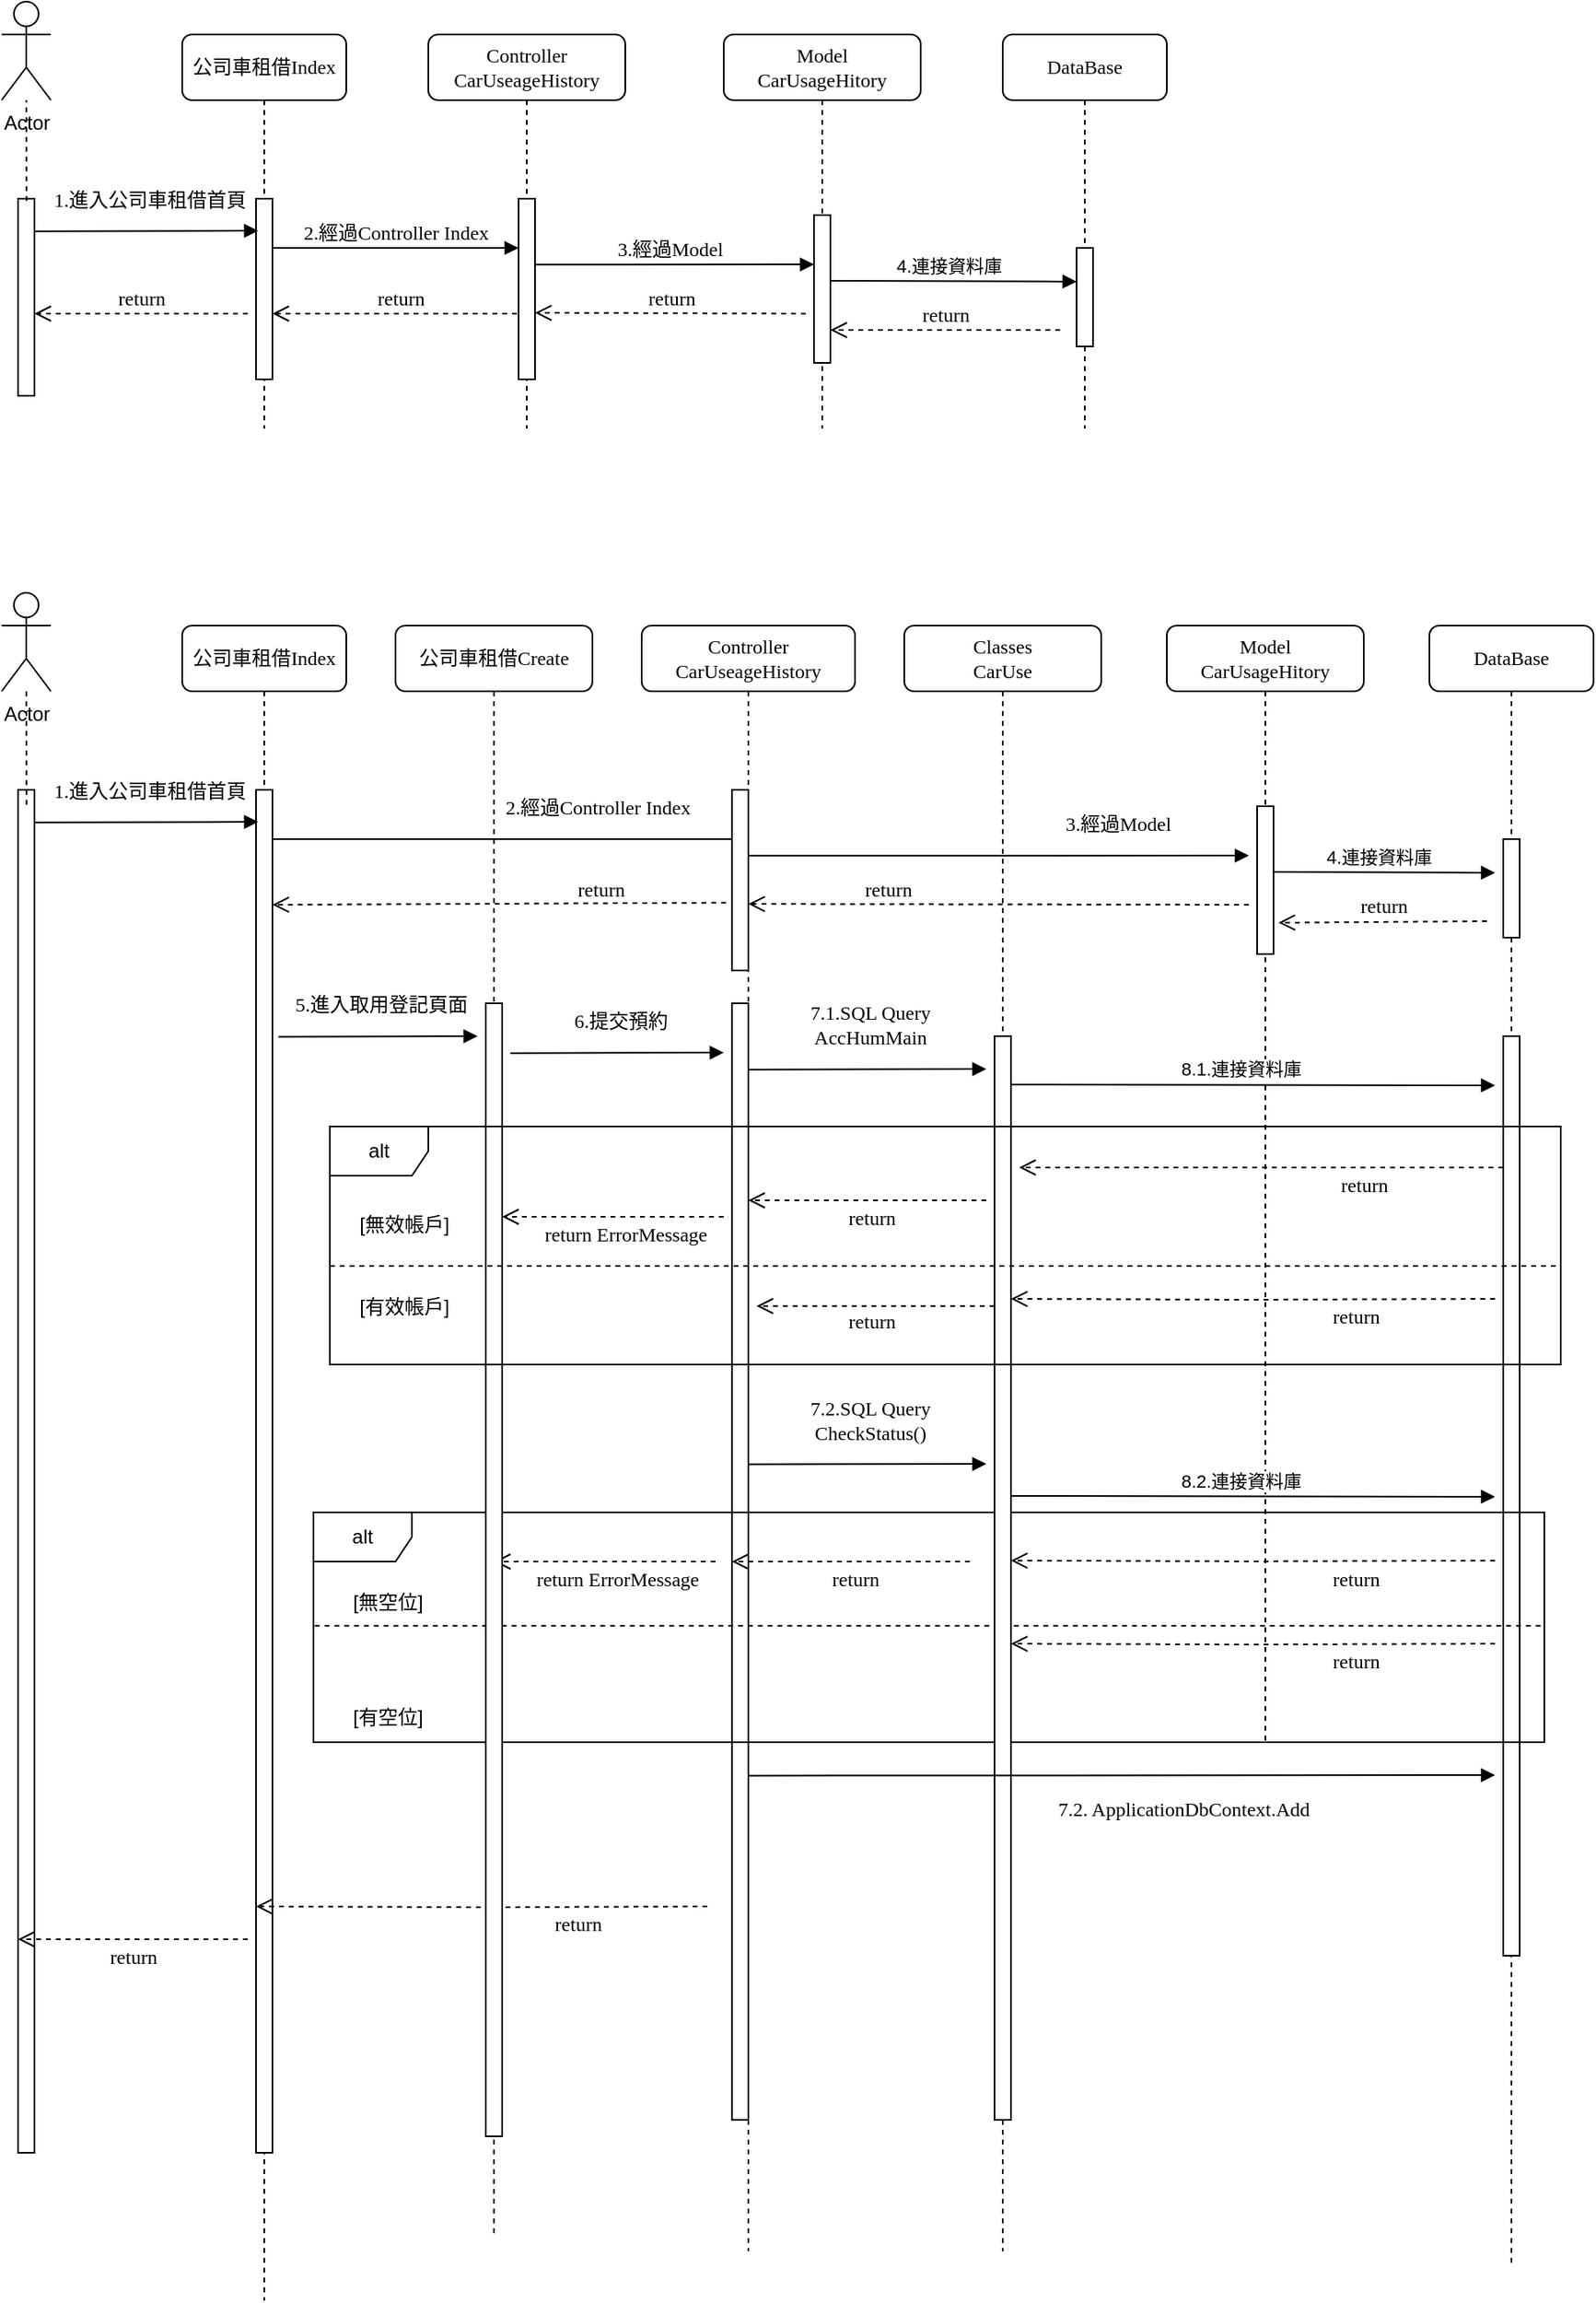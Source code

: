 <mxfile version="21.5.2" type="github">
  <diagram name="Page-1" id="13e1069c-82ec-6db2-03f1-153e76fe0fe0">
    <mxGraphModel dx="1313" dy="781" grid="1" gridSize="10" guides="1" tooltips="1" connect="1" arrows="1" fold="1" page="1" pageScale="1" pageWidth="1169" pageHeight="827" background="none" math="0" shadow="0">
      <root>
        <mxCell id="0" />
        <mxCell id="1" parent="0" />
        <mxCell id="7baba1c4bc27f4b0-2" value="公司車租借Index" style="shape=umlLifeline;perimeter=lifelinePerimeter;whiteSpace=wrap;html=1;container=1;collapsible=0;recursiveResize=0;outlineConnect=0;rounded=1;shadow=0;comic=0;labelBackgroundColor=none;strokeWidth=1;fontFamily=Verdana;fontSize=12;align=center;" parent="1" vertex="1">
          <mxGeometry x="240" y="30" width="100" height="240" as="geometry" />
        </mxCell>
        <mxCell id="7baba1c4bc27f4b0-10" value="" style="html=1;points=[];perimeter=orthogonalPerimeter;rounded=0;shadow=0;comic=0;labelBackgroundColor=none;strokeWidth=1;fontFamily=Verdana;fontSize=12;align=center;" parent="7baba1c4bc27f4b0-2" vertex="1">
          <mxGeometry x="45" y="100" width="10" height="110" as="geometry" />
        </mxCell>
        <mxCell id="7baba1c4bc27f4b0-14" value="2.經過Controller Index" style="html=1;verticalAlign=bottom;endArrow=block;entryX=0;entryY=0;labelBackgroundColor=none;fontFamily=Verdana;fontSize=12;edgeStyle=elbowEdgeStyle;elbow=vertical;" parent="7baba1c4bc27f4b0-2" edge="1">
          <mxGeometry relative="1" as="geometry">
            <mxPoint x="55" y="130" as="sourcePoint" />
            <mxPoint x="205" y="130.0" as="targetPoint" />
            <mxPoint as="offset" />
          </mxGeometry>
        </mxCell>
        <mxCell id="CgW-vPD1ngV3lKJaUCEp-12" value="return" style="html=1;verticalAlign=bottom;endArrow=open;dashed=1;endSize=8;labelBackgroundColor=none;fontFamily=Verdana;fontSize=12;" edge="1" parent="7baba1c4bc27f4b0-2">
          <mxGeometry relative="1" as="geometry">
            <mxPoint x="55" y="170" as="targetPoint" />
            <mxPoint x="210" y="170" as="sourcePoint" />
          </mxGeometry>
        </mxCell>
        <mxCell id="7baba1c4bc27f4b0-7" value="DataBase" style="shape=umlLifeline;perimeter=lifelinePerimeter;whiteSpace=wrap;html=1;container=1;collapsible=0;recursiveResize=0;outlineConnect=0;rounded=1;shadow=0;comic=0;labelBackgroundColor=none;strokeWidth=1;fontFamily=Verdana;fontSize=12;align=center;" parent="1" vertex="1">
          <mxGeometry x="740" y="30" width="100" height="240" as="geometry" />
        </mxCell>
        <mxCell id="CgW-vPD1ngV3lKJaUCEp-9" value="" style="html=1;points=[];perimeter=orthogonalPerimeter;rounded=0;shadow=0;comic=0;labelBackgroundColor=none;strokeColor=#000000;strokeWidth=1;fillColor=#FFFFFF;fontFamily=Verdana;fontSize=12;fontColor=#000000;align=center;" vertex="1" parent="7baba1c4bc27f4b0-7">
          <mxGeometry x="45" y="130" width="10" height="60" as="geometry" />
        </mxCell>
        <mxCell id="7baba1c4bc27f4b0-27" value="return" style="html=1;verticalAlign=bottom;endArrow=open;dashed=1;endSize=8;labelBackgroundColor=none;fontFamily=Verdana;fontSize=12;" parent="7baba1c4bc27f4b0-7" edge="1">
          <mxGeometry relative="1" as="geometry">
            <mxPoint x="-105" y="180" as="targetPoint" />
            <mxPoint x="35" y="180" as="sourcePoint" />
            <mxPoint as="offset" />
          </mxGeometry>
        </mxCell>
        <mxCell id="7baba1c4bc27f4b0-11" value="1.進入公司車租借首頁" style="html=1;verticalAlign=bottom;endArrow=block;labelBackgroundColor=none;fontFamily=Verdana;fontSize=12;edgeStyle=elbowEdgeStyle;elbow=vertical;exitX=1.32;exitY=0.127;exitDx=0;exitDy=0;exitPerimeter=0;" parent="1" edge="1">
          <mxGeometry x="0.025" y="10" relative="1" as="geometry">
            <mxPoint x="150.0" y="149.85" as="sourcePoint" />
            <mxPoint x="286.3" y="149.5" as="targetPoint" />
            <mxPoint as="offset" />
          </mxGeometry>
        </mxCell>
        <mxCell id="CgW-vPD1ngV3lKJaUCEp-1" value="Actor" style="shape=umlActor;verticalLabelPosition=bottom;verticalAlign=top;html=1;outlineConnect=0;" vertex="1" parent="1">
          <mxGeometry x="130" y="10" width="30" height="60" as="geometry" />
        </mxCell>
        <mxCell id="CgW-vPD1ngV3lKJaUCEp-2" value="" style="html=1;points=[];perimeter=orthogonalPerimeter;rounded=0;shadow=0;comic=0;labelBackgroundColor=none;strokeWidth=1;fontFamily=Verdana;fontSize=12;align=center;" vertex="1" parent="1">
          <mxGeometry x="140" y="130" width="10" height="120" as="geometry" />
        </mxCell>
        <mxCell id="CgW-vPD1ngV3lKJaUCEp-5" value="Model&lt;br&gt;CarUsageHitory" style="shape=umlLifeline;perimeter=lifelinePerimeter;whiteSpace=wrap;html=1;container=1;collapsible=0;recursiveResize=0;outlineConnect=0;rounded=1;shadow=0;comic=0;labelBackgroundColor=none;strokeWidth=1;fontFamily=Verdana;fontSize=12;align=center;" vertex="1" parent="1">
          <mxGeometry x="570" y="30" width="120" height="240" as="geometry" />
        </mxCell>
        <mxCell id="CgW-vPD1ngV3lKJaUCEp-7" value="3.經過Model" style="html=1;verticalAlign=bottom;endArrow=block;labelBackgroundColor=none;fontFamily=Verdana;fontSize=12;edgeStyle=elbowEdgeStyle;elbow=vertical;exitX=0.9;exitY=0.237;exitDx=0;exitDy=0;exitPerimeter=0;" edge="1" parent="CgW-vPD1ngV3lKJaUCEp-5">
          <mxGeometry relative="1" as="geometry">
            <mxPoint x="-121" y="140.18" as="sourcePoint" />
            <mxPoint x="55" y="140" as="targetPoint" />
            <Array as="points">
              <mxPoint x="-25" y="140" />
            </Array>
          </mxGeometry>
        </mxCell>
        <mxCell id="CgW-vPD1ngV3lKJaUCEp-6" value="" style="html=1;points=[];perimeter=orthogonalPerimeter;rounded=0;shadow=0;comic=0;labelBackgroundColor=none;strokeWidth=1;fontFamily=Verdana;fontSize=12;align=center;" vertex="1" parent="CgW-vPD1ngV3lKJaUCEp-5">
          <mxGeometry x="55" y="110" width="10" height="90" as="geometry" />
        </mxCell>
        <mxCell id="CgW-vPD1ngV3lKJaUCEp-13" value="" style="endArrow=none;dashed=1;html=1;rounded=0;exitX=0.52;exitY=0.011;exitDx=0;exitDy=0;exitPerimeter=0;" edge="1" parent="1" source="CgW-vPD1ngV3lKJaUCEp-2" target="CgW-vPD1ngV3lKJaUCEp-1">
          <mxGeometry width="50" height="50" relative="1" as="geometry">
            <mxPoint x="140" y="130" as="sourcePoint" />
            <mxPoint x="143" y="80" as="targetPoint" />
          </mxGeometry>
        </mxCell>
        <mxCell id="CgW-vPD1ngV3lKJaUCEp-3" value="Controller&lt;br&gt;CarUseageHistory" style="shape=umlLifeline;perimeter=lifelinePerimeter;whiteSpace=wrap;html=1;container=1;collapsible=0;recursiveResize=0;outlineConnect=0;rounded=1;shadow=0;comic=0;labelBackgroundColor=none;strokeWidth=1;fontFamily=Verdana;fontSize=12;align=center;" vertex="1" parent="1">
          <mxGeometry x="390" y="30" width="120" height="240" as="geometry" />
        </mxCell>
        <mxCell id="CgW-vPD1ngV3lKJaUCEp-11" value="return" style="html=1;verticalAlign=bottom;endArrow=open;dashed=1;endSize=8;labelBackgroundColor=none;fontFamily=Verdana;fontSize=12;" edge="1" parent="CgW-vPD1ngV3lKJaUCEp-3">
          <mxGeometry relative="1" as="geometry">
            <mxPoint x="65" y="169.5" as="targetPoint" />
            <mxPoint x="230" y="170" as="sourcePoint" />
          </mxGeometry>
        </mxCell>
        <mxCell id="CgW-vPD1ngV3lKJaUCEp-4" value="" style="html=1;points=[];perimeter=orthogonalPerimeter;rounded=0;shadow=0;comic=0;labelBackgroundColor=none;strokeWidth=1;fontFamily=Verdana;fontSize=12;align=center;" vertex="1" parent="CgW-vPD1ngV3lKJaUCEp-3">
          <mxGeometry x="55" y="100" width="10" height="110" as="geometry" />
        </mxCell>
        <mxCell id="CgW-vPD1ngV3lKJaUCEp-8" value="" style="html=1;verticalAlign=bottom;endArrow=block;labelBackgroundColor=none;fontFamily=Verdana;fontSize=12;edgeStyle=elbowEdgeStyle;elbow=vertical;exitX=0.9;exitY=0.237;exitDx=0;exitDy=0;exitPerimeter=0;" edge="1" parent="1">
          <mxGeometry relative="1" as="geometry">
            <mxPoint x="635.5" y="180" as="sourcePoint" />
            <mxPoint x="785" y="180.5" as="targetPoint" />
          </mxGeometry>
        </mxCell>
        <mxCell id="CgW-vPD1ngV3lKJaUCEp-15" value="4.連接資料庫" style="edgeLabel;html=1;align=center;verticalAlign=middle;resizable=0;points=[];" vertex="1" connectable="0" parent="CgW-vPD1ngV3lKJaUCEp-8">
          <mxGeometry x="-0.049" y="2" relative="1" as="geometry">
            <mxPoint y="-8" as="offset" />
          </mxGeometry>
        </mxCell>
        <mxCell id="CgW-vPD1ngV3lKJaUCEp-36" value="公司車租借Index" style="shape=umlLifeline;perimeter=lifelinePerimeter;whiteSpace=wrap;html=1;container=1;collapsible=0;recursiveResize=0;outlineConnect=0;rounded=1;shadow=0;comic=0;labelBackgroundColor=none;strokeWidth=1;fontFamily=Verdana;fontSize=12;align=center;" vertex="1" parent="1">
          <mxGeometry x="240" y="390" width="100" height="1020" as="geometry" />
        </mxCell>
        <mxCell id="CgW-vPD1ngV3lKJaUCEp-38" value="2.經過Controller Index" style="html=1;verticalAlign=bottom;endArrow=block;labelBackgroundColor=none;fontFamily=Verdana;fontSize=12;edgeStyle=elbowEdgeStyle;elbow=vertical;" edge="1" parent="CgW-vPD1ngV3lKJaUCEp-36" target="CgW-vPD1ngV3lKJaUCEp-50">
          <mxGeometry x="0.366" y="10" relative="1" as="geometry">
            <mxPoint x="55" y="130" as="sourcePoint" />
            <mxPoint x="205" y="130.0" as="targetPoint" />
            <mxPoint as="offset" />
          </mxGeometry>
        </mxCell>
        <mxCell id="CgW-vPD1ngV3lKJaUCEp-39" value="return" style="html=1;verticalAlign=bottom;endArrow=open;dashed=1;endSize=8;labelBackgroundColor=none;fontFamily=Verdana;fontSize=12;exitX=-0.36;exitY=0.625;exitDx=0;exitDy=0;exitPerimeter=0;" edge="1" parent="CgW-vPD1ngV3lKJaUCEp-36" source="CgW-vPD1ngV3lKJaUCEp-52">
          <mxGeometry x="-0.451" y="1" relative="1" as="geometry">
            <mxPoint x="55" y="170" as="targetPoint" />
            <mxPoint x="210" y="170" as="sourcePoint" />
            <mxPoint as="offset" />
          </mxGeometry>
        </mxCell>
        <mxCell id="CgW-vPD1ngV3lKJaUCEp-37" value="" style="html=1;points=[];perimeter=orthogonalPerimeter;rounded=0;shadow=0;comic=0;labelBackgroundColor=none;strokeWidth=1;fontFamily=Verdana;fontSize=12;align=center;" vertex="1" parent="CgW-vPD1ngV3lKJaUCEp-36">
          <mxGeometry x="45" y="100" width="10" height="830" as="geometry" />
        </mxCell>
        <mxCell id="CgW-vPD1ngV3lKJaUCEp-40" value="DataBase" style="shape=umlLifeline;perimeter=lifelinePerimeter;whiteSpace=wrap;html=1;container=1;collapsible=0;recursiveResize=0;outlineConnect=0;rounded=1;shadow=0;comic=0;labelBackgroundColor=none;strokeWidth=1;fontFamily=Verdana;fontSize=12;align=center;" vertex="1" parent="1">
          <mxGeometry x="1000" y="390" width="100" height="1000" as="geometry" />
        </mxCell>
        <mxCell id="CgW-vPD1ngV3lKJaUCEp-41" value="" style="html=1;points=[];perimeter=orthogonalPerimeter;rounded=0;shadow=0;comic=0;labelBackgroundColor=none;strokeColor=#000000;strokeWidth=1;fillColor=#FFFFFF;fontFamily=Verdana;fontSize=12;fontColor=#000000;align=center;" vertex="1" parent="CgW-vPD1ngV3lKJaUCEp-40">
          <mxGeometry x="45" y="130" width="10" height="60" as="geometry" />
        </mxCell>
        <mxCell id="CgW-vPD1ngV3lKJaUCEp-42" value="return" style="html=1;verticalAlign=bottom;endArrow=open;dashed=1;endSize=8;labelBackgroundColor=none;fontFamily=Verdana;fontSize=12;entryX=1.303;entryY=0.788;entryDx=0;entryDy=0;entryPerimeter=0;" edge="1" parent="CgW-vPD1ngV3lKJaUCEp-40" target="CgW-vPD1ngV3lKJaUCEp-48">
          <mxGeometry relative="1" as="geometry">
            <mxPoint x="-105" y="180" as="targetPoint" />
            <mxPoint x="35" y="180" as="sourcePoint" />
            <mxPoint as="offset" />
          </mxGeometry>
        </mxCell>
        <mxCell id="CgW-vPD1ngV3lKJaUCEp-69" value="" style="html=1;points=[];perimeter=orthogonalPerimeter;rounded=0;shadow=0;comic=0;labelBackgroundColor=none;strokeColor=#000000;strokeWidth=1;fillColor=#FFFFFF;fontFamily=Verdana;fontSize=12;fontColor=#000000;align=center;" vertex="1" parent="CgW-vPD1ngV3lKJaUCEp-40">
          <mxGeometry x="45" y="250" width="10" height="560" as="geometry" />
        </mxCell>
        <mxCell id="CgW-vPD1ngV3lKJaUCEp-43" value="1.進入公司車租借首頁" style="html=1;verticalAlign=bottom;endArrow=block;labelBackgroundColor=none;fontFamily=Verdana;fontSize=12;edgeStyle=elbowEdgeStyle;elbow=vertical;exitX=1.32;exitY=0.127;exitDx=0;exitDy=0;exitPerimeter=0;" edge="1" parent="1">
          <mxGeometry x="0.025" y="10" relative="1" as="geometry">
            <mxPoint x="150.0" y="509.85" as="sourcePoint" />
            <mxPoint x="286.3" y="509.5" as="targetPoint" />
            <mxPoint as="offset" />
          </mxGeometry>
        </mxCell>
        <mxCell id="CgW-vPD1ngV3lKJaUCEp-44" value="Actor" style="shape=umlActor;verticalLabelPosition=bottom;verticalAlign=top;html=1;outlineConnect=0;" vertex="1" parent="1">
          <mxGeometry x="130" y="370" width="30" height="60" as="geometry" />
        </mxCell>
        <mxCell id="CgW-vPD1ngV3lKJaUCEp-45" value="" style="html=1;points=[];perimeter=orthogonalPerimeter;rounded=0;shadow=0;comic=0;labelBackgroundColor=none;strokeWidth=1;fontFamily=Verdana;fontSize=12;align=center;" vertex="1" parent="1">
          <mxGeometry x="140" y="490" width="10" height="830" as="geometry" />
        </mxCell>
        <mxCell id="CgW-vPD1ngV3lKJaUCEp-46" value="Model&lt;br&gt;CarUsageHitory" style="shape=umlLifeline;perimeter=lifelinePerimeter;whiteSpace=wrap;html=1;container=1;collapsible=0;recursiveResize=0;outlineConnect=0;rounded=1;shadow=0;comic=0;labelBackgroundColor=none;strokeWidth=1;fontFamily=Verdana;fontSize=12;align=center;" vertex="1" parent="1">
          <mxGeometry x="840" y="390" width="120" height="680" as="geometry" />
        </mxCell>
        <mxCell id="CgW-vPD1ngV3lKJaUCEp-53" value="" style="html=1;verticalAlign=bottom;endArrow=block;labelBackgroundColor=none;fontFamily=Verdana;fontSize=12;edgeStyle=elbowEdgeStyle;elbow=vertical;exitX=0.9;exitY=0.237;exitDx=0;exitDy=0;exitPerimeter=0;" edge="1" parent="CgW-vPD1ngV3lKJaUCEp-46">
          <mxGeometry relative="1" as="geometry">
            <mxPoint x="65" y="150" as="sourcePoint" />
            <mxPoint x="200" y="151" as="targetPoint" />
          </mxGeometry>
        </mxCell>
        <mxCell id="CgW-vPD1ngV3lKJaUCEp-54" value="4.連接資料庫" style="edgeLabel;html=1;align=center;verticalAlign=middle;resizable=0;points=[];" vertex="1" connectable="0" parent="CgW-vPD1ngV3lKJaUCEp-53">
          <mxGeometry x="-0.049" y="2" relative="1" as="geometry">
            <mxPoint y="-8" as="offset" />
          </mxGeometry>
        </mxCell>
        <mxCell id="CgW-vPD1ngV3lKJaUCEp-48" value="" style="html=1;points=[];perimeter=orthogonalPerimeter;rounded=0;shadow=0;comic=0;labelBackgroundColor=none;strokeWidth=1;fontFamily=Verdana;fontSize=12;align=center;" vertex="1" parent="CgW-vPD1ngV3lKJaUCEp-46">
          <mxGeometry x="55" y="110" width="10" height="90" as="geometry" />
        </mxCell>
        <mxCell id="CgW-vPD1ngV3lKJaUCEp-49" value="" style="endArrow=none;dashed=1;html=1;rounded=0;exitX=0.52;exitY=0.011;exitDx=0;exitDy=0;exitPerimeter=0;" edge="1" parent="1" source="CgW-vPD1ngV3lKJaUCEp-45" target="CgW-vPD1ngV3lKJaUCEp-44">
          <mxGeometry width="50" height="50" relative="1" as="geometry">
            <mxPoint x="140" y="490" as="sourcePoint" />
            <mxPoint x="143" y="440" as="targetPoint" />
          </mxGeometry>
        </mxCell>
        <mxCell id="CgW-vPD1ngV3lKJaUCEp-50" value="Controller&lt;br&gt;CarUseageHistory" style="shape=umlLifeline;perimeter=lifelinePerimeter;whiteSpace=wrap;html=1;container=1;collapsible=0;recursiveResize=0;outlineConnect=0;rounded=1;shadow=0;comic=0;labelBackgroundColor=none;strokeWidth=1;fontFamily=Verdana;fontSize=12;align=center;" vertex="1" parent="1">
          <mxGeometry x="520" y="390" width="130" height="990" as="geometry" />
        </mxCell>
        <mxCell id="CgW-vPD1ngV3lKJaUCEp-52" value="" style="html=1;points=[];perimeter=orthogonalPerimeter;rounded=0;shadow=0;comic=0;labelBackgroundColor=none;strokeWidth=1;fontFamily=Verdana;fontSize=12;align=center;" vertex="1" parent="CgW-vPD1ngV3lKJaUCEp-50">
          <mxGeometry x="55" y="100" width="10" height="110" as="geometry" />
        </mxCell>
        <mxCell id="CgW-vPD1ngV3lKJaUCEp-60" value="" style="html=1;points=[];perimeter=orthogonalPerimeter;rounded=0;shadow=0;comic=0;labelBackgroundColor=none;strokeWidth=1;fontFamily=Verdana;fontSize=12;align=center;" vertex="1" parent="CgW-vPD1ngV3lKJaUCEp-50">
          <mxGeometry x="55" y="230" width="10" height="680" as="geometry" />
        </mxCell>
        <mxCell id="CgW-vPD1ngV3lKJaUCEp-64" value="3.經過Model" style="html=1;verticalAlign=bottom;endArrow=block;labelBackgroundColor=none;fontFamily=Verdana;fontSize=12;edgeStyle=elbowEdgeStyle;elbow=vertical;exitX=1.121;exitY=0.358;exitDx=0;exitDy=0;exitPerimeter=0;" edge="1" parent="CgW-vPD1ngV3lKJaUCEp-50">
          <mxGeometry x="0.475" y="10" relative="1" as="geometry">
            <mxPoint x="65" y="140.18" as="sourcePoint" />
            <mxPoint x="370" y="140" as="targetPoint" />
            <Array as="points" />
            <mxPoint as="offset" />
          </mxGeometry>
        </mxCell>
        <mxCell id="CgW-vPD1ngV3lKJaUCEp-55" value="公司車租借Create" style="shape=umlLifeline;perimeter=lifelinePerimeter;whiteSpace=wrap;html=1;container=1;collapsible=0;recursiveResize=0;outlineConnect=0;rounded=1;shadow=0;comic=0;labelBackgroundColor=none;strokeWidth=1;fontFamily=Verdana;fontSize=12;align=center;" vertex="1" parent="1">
          <mxGeometry x="370" y="390" width="120" height="980" as="geometry" />
        </mxCell>
        <mxCell id="CgW-vPD1ngV3lKJaUCEp-84" value="return" style="html=1;verticalAlign=bottom;endArrow=open;dashed=1;endSize=8;labelBackgroundColor=none;fontFamily=Verdana;fontSize=12;" edge="1" parent="CgW-vPD1ngV3lKJaUCEp-55">
          <mxGeometry x="-0.424" y="20" relative="1" as="geometry">
            <mxPoint x="-85" y="780" as="targetPoint" />
            <mxPoint x="190" y="780" as="sourcePoint" />
            <mxPoint as="offset" />
            <Array as="points">
              <mxPoint x="60" y="780.5" />
            </Array>
          </mxGeometry>
        </mxCell>
        <mxCell id="CgW-vPD1ngV3lKJaUCEp-87" value="alt" style="shape=umlFrame;whiteSpace=wrap;html=1;pointerEvents=0;" vertex="1" parent="CgW-vPD1ngV3lKJaUCEp-55">
          <mxGeometry x="-50" y="540" width="750" height="140" as="geometry" />
        </mxCell>
        <mxCell id="CgW-vPD1ngV3lKJaUCEp-90" value="" style="endArrow=none;dashed=1;html=1;rounded=0;exitX=0.001;exitY=0.494;exitDx=0;exitDy=0;exitPerimeter=0;entryX=0.999;entryY=0.494;entryDx=0;entryDy=0;entryPerimeter=0;" edge="1" parent="CgW-vPD1ngV3lKJaUCEp-55" source="CgW-vPD1ngV3lKJaUCEp-87" target="CgW-vPD1ngV3lKJaUCEp-87">
          <mxGeometry width="50" height="50" relative="1" as="geometry">
            <mxPoint x="-25.0" y="540.0" as="sourcePoint" />
            <mxPoint x="700" y="540" as="targetPoint" />
          </mxGeometry>
        </mxCell>
        <mxCell id="CgW-vPD1ngV3lKJaUCEp-89" value="[無空位]" style="text;html=1;align=center;verticalAlign=middle;resizable=0;points=[];autosize=1;strokeColor=none;fillColor=none;" vertex="1" parent="CgW-vPD1ngV3lKJaUCEp-55">
          <mxGeometry x="-40" y="580" width="70" height="30" as="geometry" />
        </mxCell>
        <mxCell id="CgW-vPD1ngV3lKJaUCEp-91" value="[有空位]" style="text;html=1;align=center;verticalAlign=middle;resizable=0;points=[];autosize=1;strokeColor=none;fillColor=none;" vertex="1" parent="CgW-vPD1ngV3lKJaUCEp-55">
          <mxGeometry x="-40" y="650" width="70" height="30" as="geometry" />
        </mxCell>
        <mxCell id="CgW-vPD1ngV3lKJaUCEp-98" value="return" style="html=1;verticalAlign=bottom;endArrow=open;dashed=1;endSize=8;labelBackgroundColor=none;fontFamily=Verdana;fontSize=12;" edge="1" parent="CgW-vPD1ngV3lKJaUCEp-55">
          <mxGeometry x="-0.035" y="20" relative="1" as="geometry">
            <mxPoint x="205" y="570" as="targetPoint" />
            <mxPoint x="350" y="570" as="sourcePoint" />
            <mxPoint as="offset" />
          </mxGeometry>
        </mxCell>
        <mxCell id="CgW-vPD1ngV3lKJaUCEp-99" value="return ErrorMessage" style="html=1;verticalAlign=bottom;endArrow=open;dashed=1;endSize=8;labelBackgroundColor=none;fontFamily=Verdana;fontSize=12;" edge="1" parent="CgW-vPD1ngV3lKJaUCEp-55">
          <mxGeometry x="-0.111" y="20" relative="1" as="geometry">
            <mxPoint x="60" y="570" as="targetPoint" />
            <mxPoint x="195" y="570" as="sourcePoint" />
            <mxPoint as="offset" />
          </mxGeometry>
        </mxCell>
        <mxCell id="CgW-vPD1ngV3lKJaUCEp-56" value="" style="html=1;points=[];perimeter=orthogonalPerimeter;rounded=0;shadow=0;comic=0;labelBackgroundColor=none;strokeWidth=1;fontFamily=Verdana;fontSize=12;align=center;" vertex="1" parent="1">
          <mxGeometry x="425" y="620" width="10" height="690" as="geometry" />
        </mxCell>
        <mxCell id="CgW-vPD1ngV3lKJaUCEp-59" value="5.進入取用登記頁面" style="html=1;verticalAlign=bottom;endArrow=block;labelBackgroundColor=none;fontFamily=Verdana;fontSize=12;edgeStyle=elbowEdgeStyle;elbow=vertical;exitX=1.32;exitY=0.127;exitDx=0;exitDy=0;exitPerimeter=0;" edge="1" parent="1">
          <mxGeometry x="0.025" y="10" relative="1" as="geometry">
            <mxPoint x="298.7" y="640.35" as="sourcePoint" />
            <mxPoint x="420" y="640" as="targetPoint" />
            <mxPoint as="offset" />
          </mxGeometry>
        </mxCell>
        <mxCell id="CgW-vPD1ngV3lKJaUCEp-62" value="6.提交預約" style="html=1;verticalAlign=bottom;endArrow=block;labelBackgroundColor=none;fontFamily=Verdana;fontSize=12;edgeStyle=elbowEdgeStyle;elbow=vertical;exitX=1.32;exitY=0.127;exitDx=0;exitDy=0;exitPerimeter=0;" edge="1" parent="1">
          <mxGeometry x="0.025" y="10" relative="1" as="geometry">
            <mxPoint x="440.0" y="650.35" as="sourcePoint" />
            <mxPoint x="570" y="650" as="targetPoint" />
            <mxPoint as="offset" />
          </mxGeometry>
        </mxCell>
        <mxCell id="CgW-vPD1ngV3lKJaUCEp-63" value="Classes&lt;br&gt;CarUse" style="shape=umlLifeline;perimeter=lifelinePerimeter;whiteSpace=wrap;html=1;container=1;collapsible=0;recursiveResize=0;outlineConnect=0;rounded=1;shadow=0;comic=0;labelBackgroundColor=none;strokeWidth=1;fontFamily=Verdana;fontSize=12;align=center;" vertex="1" parent="1">
          <mxGeometry x="680" y="390" width="120" height="990" as="geometry" />
        </mxCell>
        <mxCell id="CgW-vPD1ngV3lKJaUCEp-70" value="" style="html=1;verticalAlign=bottom;endArrow=block;labelBackgroundColor=none;fontFamily=Verdana;fontSize=12;edgeStyle=elbowEdgeStyle;elbow=vertical;exitX=0.9;exitY=0.237;exitDx=0;exitDy=0;exitPerimeter=0;" edge="1" parent="CgW-vPD1ngV3lKJaUCEp-63">
          <mxGeometry relative="1" as="geometry">
            <mxPoint x="65" y="279.5" as="sourcePoint" />
            <mxPoint x="360" y="280" as="targetPoint" />
          </mxGeometry>
        </mxCell>
        <mxCell id="CgW-vPD1ngV3lKJaUCEp-71" value="8.1.連接資料庫" style="edgeLabel;html=1;align=center;verticalAlign=middle;resizable=0;points=[];" vertex="1" connectable="0" parent="CgW-vPD1ngV3lKJaUCEp-70">
          <mxGeometry x="-0.049" y="2" relative="1" as="geometry">
            <mxPoint y="-8" as="offset" />
          </mxGeometry>
        </mxCell>
        <mxCell id="CgW-vPD1ngV3lKJaUCEp-97" value="return" style="html=1;verticalAlign=bottom;endArrow=open;dashed=1;endSize=8;labelBackgroundColor=none;fontFamily=Verdana;fontSize=12;" edge="1" parent="CgW-vPD1ngV3lKJaUCEp-63">
          <mxGeometry x="-0.424" y="20" relative="1" as="geometry">
            <mxPoint x="65" y="569.37" as="targetPoint" />
            <mxPoint x="360" y="569.37" as="sourcePoint" />
            <mxPoint as="offset" />
            <Array as="points">
              <mxPoint x="210" y="569.87" />
            </Array>
          </mxGeometry>
        </mxCell>
        <mxCell id="CgW-vPD1ngV3lKJaUCEp-100" value="return" style="html=1;verticalAlign=bottom;endArrow=open;dashed=1;endSize=8;labelBackgroundColor=none;fontFamily=Verdana;fontSize=12;" edge="1" parent="CgW-vPD1ngV3lKJaUCEp-63">
          <mxGeometry x="-0.424" y="20" relative="1" as="geometry">
            <mxPoint x="65" y="620" as="targetPoint" />
            <mxPoint x="360" y="620" as="sourcePoint" />
            <mxPoint as="offset" />
            <Array as="points">
              <mxPoint x="210" y="620.5" />
            </Array>
          </mxGeometry>
        </mxCell>
        <mxCell id="CgW-vPD1ngV3lKJaUCEp-67" value="" style="html=1;points=[];perimeter=orthogonalPerimeter;rounded=0;shadow=0;comic=0;labelBackgroundColor=none;strokeWidth=1;fontFamily=Verdana;fontSize=12;align=center;" vertex="1" parent="1">
          <mxGeometry x="735" y="640" width="10" height="660" as="geometry" />
        </mxCell>
        <mxCell id="CgW-vPD1ngV3lKJaUCEp-51" value="return" style="html=1;verticalAlign=bottom;endArrow=open;dashed=1;endSize=8;labelBackgroundColor=none;fontFamily=Verdana;fontSize=12;" edge="1" parent="1">
          <mxGeometry x="0.443" relative="1" as="geometry">
            <mxPoint x="585" y="559.5" as="targetPoint" />
            <mxPoint x="890" y="560" as="sourcePoint" />
            <mxPoint as="offset" />
          </mxGeometry>
        </mxCell>
        <mxCell id="CgW-vPD1ngV3lKJaUCEp-68" value="7.1.SQL Query&lt;br&gt;AccHumMain" style="html=1;verticalAlign=bottom;endArrow=block;labelBackgroundColor=none;fontFamily=Verdana;fontSize=12;edgeStyle=elbowEdgeStyle;elbow=vertical;exitX=1.32;exitY=0.127;exitDx=0;exitDy=0;exitPerimeter=0;" edge="1" parent="1">
          <mxGeometry x="0.018" y="10" relative="1" as="geometry">
            <mxPoint x="585" y="660.35" as="sourcePoint" />
            <mxPoint x="730" y="660" as="targetPoint" />
            <mxPoint as="offset" />
          </mxGeometry>
        </mxCell>
        <mxCell id="CgW-vPD1ngV3lKJaUCEp-61" value="alt" style="shape=umlFrame;whiteSpace=wrap;html=1;pointerEvents=0;" vertex="1" parent="1">
          <mxGeometry x="330" y="695" width="750" height="145" as="geometry" />
        </mxCell>
        <mxCell id="CgW-vPD1ngV3lKJaUCEp-75" value="" style="endArrow=none;dashed=1;html=1;rounded=0;exitX=0.001;exitY=0.494;exitDx=0;exitDy=0;exitPerimeter=0;" edge="1" parent="1">
          <mxGeometry width="50" height="50" relative="1" as="geometry">
            <mxPoint x="330.0" y="780.0" as="sourcePoint" />
            <mxPoint x="1080" y="780" as="targetPoint" />
          </mxGeometry>
        </mxCell>
        <mxCell id="CgW-vPD1ngV3lKJaUCEp-76" value="[無效帳戶]" style="text;html=1;align=center;verticalAlign=middle;resizable=0;points=[];autosize=1;strokeColor=none;fillColor=none;" vertex="1" parent="1">
          <mxGeometry x="335" y="740" width="80" height="30" as="geometry" />
        </mxCell>
        <mxCell id="CgW-vPD1ngV3lKJaUCEp-77" value="[有效帳戶]" style="text;html=1;align=center;verticalAlign=middle;resizable=0;points=[];autosize=1;strokeColor=none;fillColor=none;" vertex="1" parent="1">
          <mxGeometry x="335" y="790" width="80" height="30" as="geometry" />
        </mxCell>
        <mxCell id="CgW-vPD1ngV3lKJaUCEp-78" value="return" style="html=1;verticalAlign=bottom;endArrow=open;dashed=1;endSize=8;labelBackgroundColor=none;fontFamily=Verdana;fontSize=12;" edge="1" parent="1">
          <mxGeometry x="-0.424" y="20" relative="1" as="geometry">
            <mxPoint x="750" y="720" as="targetPoint" />
            <mxPoint x="1045" y="720" as="sourcePoint" />
            <mxPoint as="offset" />
          </mxGeometry>
        </mxCell>
        <mxCell id="CgW-vPD1ngV3lKJaUCEp-79" value="return" style="html=1;verticalAlign=bottom;endArrow=open;dashed=1;endSize=8;labelBackgroundColor=none;fontFamily=Verdana;fontSize=12;" edge="1" parent="1">
          <mxGeometry x="-0.035" y="20" relative="1" as="geometry">
            <mxPoint x="585" y="740" as="targetPoint" />
            <mxPoint x="730" y="740" as="sourcePoint" />
            <mxPoint as="offset" />
          </mxGeometry>
        </mxCell>
        <mxCell id="CgW-vPD1ngV3lKJaUCEp-80" value="return ErrorMessage" style="html=1;verticalAlign=bottom;endArrow=open;dashed=1;endSize=8;labelBackgroundColor=none;fontFamily=Verdana;fontSize=12;" edge="1" parent="1">
          <mxGeometry x="-0.111" y="20" relative="1" as="geometry">
            <mxPoint x="435" y="750" as="targetPoint" />
            <mxPoint x="570" y="750" as="sourcePoint" />
            <mxPoint as="offset" />
          </mxGeometry>
        </mxCell>
        <mxCell id="CgW-vPD1ngV3lKJaUCEp-81" value="return" style="html=1;verticalAlign=bottom;endArrow=open;dashed=1;endSize=8;labelBackgroundColor=none;fontFamily=Verdana;fontSize=12;" edge="1" parent="1">
          <mxGeometry x="-0.424" y="20" relative="1" as="geometry">
            <mxPoint x="745" y="800" as="targetPoint" />
            <mxPoint x="1040" y="800" as="sourcePoint" />
            <mxPoint as="offset" />
            <Array as="points">
              <mxPoint x="890" y="800.5" />
            </Array>
          </mxGeometry>
        </mxCell>
        <mxCell id="CgW-vPD1ngV3lKJaUCEp-82" value="return" style="html=1;verticalAlign=bottom;endArrow=open;dashed=1;endSize=8;labelBackgroundColor=none;fontFamily=Verdana;fontSize=12;" edge="1" parent="1">
          <mxGeometry x="0.035" y="19" relative="1" as="geometry">
            <mxPoint x="590" y="804.38" as="targetPoint" />
            <mxPoint x="735" y="804.38" as="sourcePoint" />
            <mxPoint as="offset" />
          </mxGeometry>
        </mxCell>
        <mxCell id="CgW-vPD1ngV3lKJaUCEp-83" value="7.2. ApplicationDbContext.Add" style="html=1;verticalAlign=bottom;endArrow=block;labelBackgroundColor=none;fontFamily=Verdana;fontSize=12;edgeStyle=elbowEdgeStyle;elbow=vertical;exitX=1.32;exitY=0.127;exitDx=0;exitDy=0;exitPerimeter=0;" edge="1" parent="1">
          <mxGeometry x="0.165" y="-30" relative="1" as="geometry">
            <mxPoint x="585" y="1090.35" as="sourcePoint" />
            <mxPoint x="1040" y="1090" as="targetPoint" />
            <mxPoint as="offset" />
          </mxGeometry>
        </mxCell>
        <mxCell id="CgW-vPD1ngV3lKJaUCEp-86" value="return" style="html=1;verticalAlign=bottom;endArrow=open;dashed=1;endSize=8;labelBackgroundColor=none;fontFamily=Verdana;fontSize=12;" edge="1" parent="1">
          <mxGeometry relative="1" as="geometry">
            <mxPoint x="150" y="200" as="targetPoint" />
            <mxPoint x="280" y="200" as="sourcePoint" />
          </mxGeometry>
        </mxCell>
        <mxCell id="CgW-vPD1ngV3lKJaUCEp-85" value="return" style="html=1;verticalAlign=bottom;endArrow=open;dashed=1;endSize=8;labelBackgroundColor=none;fontFamily=Verdana;fontSize=12;" edge="1" parent="1">
          <mxGeometry y="20" relative="1" as="geometry">
            <mxPoint x="140" y="1190" as="targetPoint" />
            <mxPoint x="280" y="1190" as="sourcePoint" />
            <mxPoint as="offset" />
            <Array as="points" />
          </mxGeometry>
        </mxCell>
        <mxCell id="CgW-vPD1ngV3lKJaUCEp-94" value="" style="html=1;verticalAlign=bottom;endArrow=block;labelBackgroundColor=none;fontFamily=Verdana;fontSize=12;edgeStyle=elbowEdgeStyle;elbow=vertical;exitX=0.9;exitY=0.237;exitDx=0;exitDy=0;exitPerimeter=0;" edge="1" parent="1">
          <mxGeometry relative="1" as="geometry">
            <mxPoint x="745" y="920" as="sourcePoint" />
            <mxPoint x="1040" y="920.5" as="targetPoint" />
          </mxGeometry>
        </mxCell>
        <mxCell id="CgW-vPD1ngV3lKJaUCEp-95" value="8.2.連接資料庫" style="edgeLabel;html=1;align=center;verticalAlign=middle;resizable=0;points=[];" vertex="1" connectable="0" parent="CgW-vPD1ngV3lKJaUCEp-94">
          <mxGeometry x="-0.049" y="2" relative="1" as="geometry">
            <mxPoint y="-8" as="offset" />
          </mxGeometry>
        </mxCell>
        <mxCell id="CgW-vPD1ngV3lKJaUCEp-92" value="7.2.SQL Query&lt;br&gt;CheckStatus()" style="html=1;verticalAlign=bottom;endArrow=block;labelBackgroundColor=none;fontFamily=Verdana;fontSize=12;edgeStyle=elbowEdgeStyle;elbow=vertical;exitX=1.32;exitY=0.127;exitDx=0;exitDy=0;exitPerimeter=0;" edge="1" parent="1">
          <mxGeometry x="0.018" y="10" relative="1" as="geometry">
            <mxPoint x="585" y="900.72" as="sourcePoint" />
            <mxPoint x="730" y="900.37" as="targetPoint" />
            <mxPoint as="offset" />
          </mxGeometry>
        </mxCell>
      </root>
    </mxGraphModel>
  </diagram>
</mxfile>
